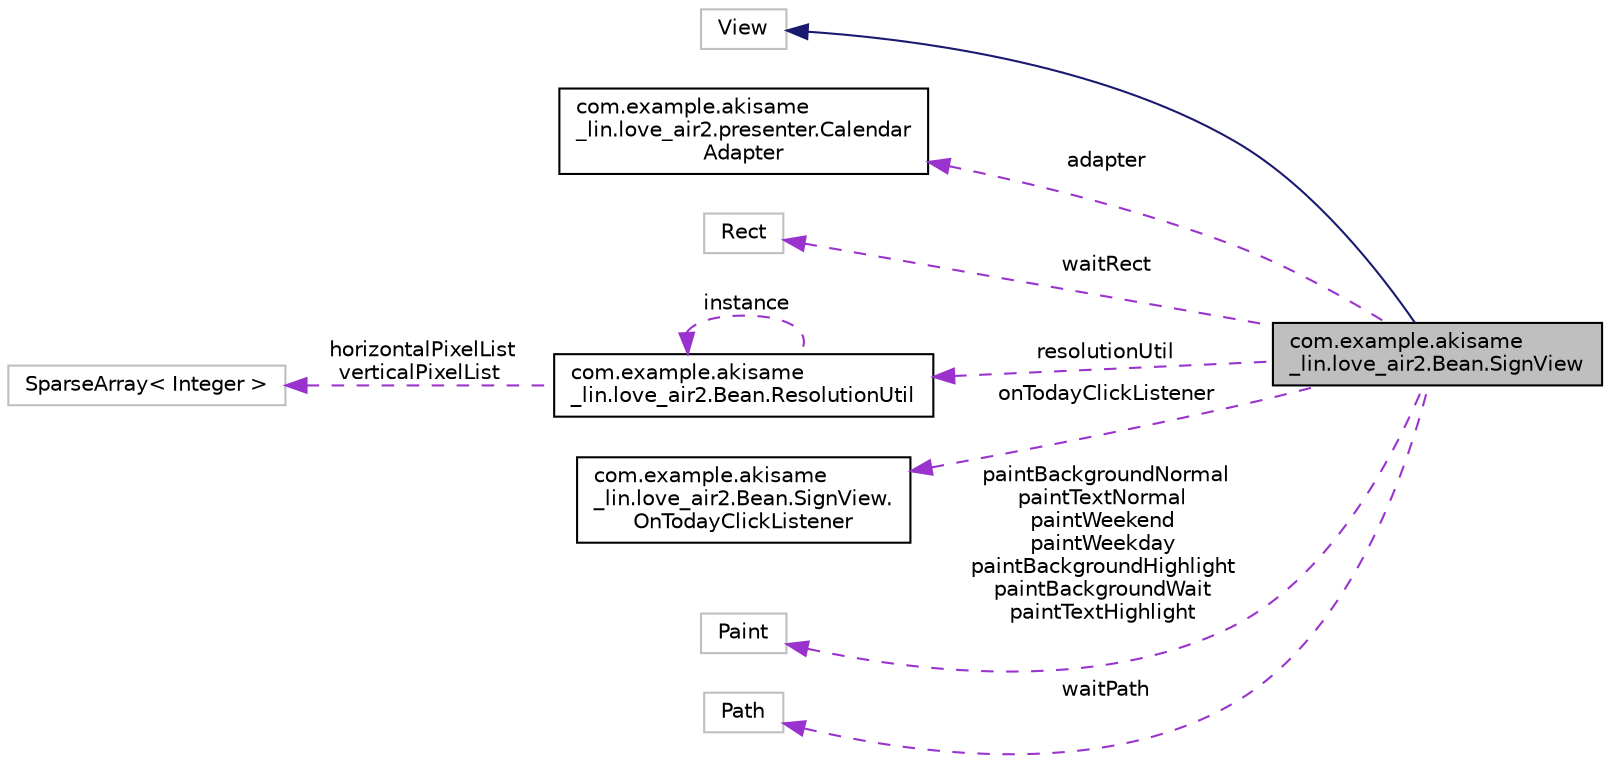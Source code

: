 digraph "com.example.akisame_lin.love_air2.Bean.SignView"
{
 // LATEX_PDF_SIZE
  edge [fontname="Helvetica",fontsize="10",labelfontname="Helvetica",labelfontsize="10"];
  node [fontname="Helvetica",fontsize="10",shape=record];
  rankdir="LR";
  Node2 [label="com.example.akisame\l_lin.love_air2.Bean.SignView",height=0.2,width=0.4,color="black", fillcolor="grey75", style="filled", fontcolor="black",tooltip=" "];
  Node3 -> Node2 [dir="back",color="midnightblue",fontsize="10",style="solid",fontname="Helvetica"];
  Node3 [label="View",height=0.2,width=0.4,color="grey75", fillcolor="white", style="filled",tooltip=" "];
  Node4 -> Node2 [dir="back",color="darkorchid3",fontsize="10",style="dashed",label=" adapter" ,fontname="Helvetica"];
  Node4 [label="com.example.akisame\l_lin.love_air2.presenter.Calendar\lAdapter",height=0.2,width=0.4,color="black", fillcolor="white", style="filled",URL="$classcom_1_1example_1_1akisame__lin_1_1love__air2_1_1presenter_1_1_calendar_adapter.html",tooltip=" "];
  Node5 -> Node2 [dir="back",color="darkorchid3",fontsize="10",style="dashed",label=" waitRect" ,fontname="Helvetica"];
  Node5 [label="Rect",height=0.2,width=0.4,color="grey75", fillcolor="white", style="filled",tooltip=" "];
  Node6 -> Node2 [dir="back",color="darkorchid3",fontsize="10",style="dashed",label=" resolutionUtil" ,fontname="Helvetica"];
  Node6 [label="com.example.akisame\l_lin.love_air2.Bean.ResolutionUtil",height=0.2,width=0.4,color="black", fillcolor="white", style="filled",URL="$classcom_1_1example_1_1akisame__lin_1_1love__air2_1_1_bean_1_1_resolution_util.html",tooltip=" "];
  Node6 -> Node6 [dir="back",color="darkorchid3",fontsize="10",style="dashed",label=" instance" ,fontname="Helvetica"];
  Node7 -> Node6 [dir="back",color="darkorchid3",fontsize="10",style="dashed",label=" horizontalPixelList\nverticalPixelList" ,fontname="Helvetica"];
  Node7 [label="SparseArray\< Integer \>",height=0.2,width=0.4,color="grey75", fillcolor="white", style="filled",tooltip=" "];
  Node8 -> Node2 [dir="back",color="darkorchid3",fontsize="10",style="dashed",label=" onTodayClickListener" ,fontname="Helvetica"];
  Node8 [label="com.example.akisame\l_lin.love_air2.Bean.SignView.\lOnTodayClickListener",height=0.2,width=0.4,color="black", fillcolor="white", style="filled",URL="$interfacecom_1_1example_1_1akisame__lin_1_1love__air2_1_1_bean_1_1_sign_view_1_1_on_today_click_listener.html",tooltip=" "];
  Node9 -> Node2 [dir="back",color="darkorchid3",fontsize="10",style="dashed",label=" paintBackgroundNormal\npaintTextNormal\npaintWeekend\npaintWeekday\npaintBackgroundHighlight\npaintBackgroundWait\npaintTextHighlight" ,fontname="Helvetica"];
  Node9 [label="Paint",height=0.2,width=0.4,color="grey75", fillcolor="white", style="filled",tooltip=" "];
  Node10 -> Node2 [dir="back",color="darkorchid3",fontsize="10",style="dashed",label=" waitPath" ,fontname="Helvetica"];
  Node10 [label="Path",height=0.2,width=0.4,color="grey75", fillcolor="white", style="filled",tooltip=" "];
}
